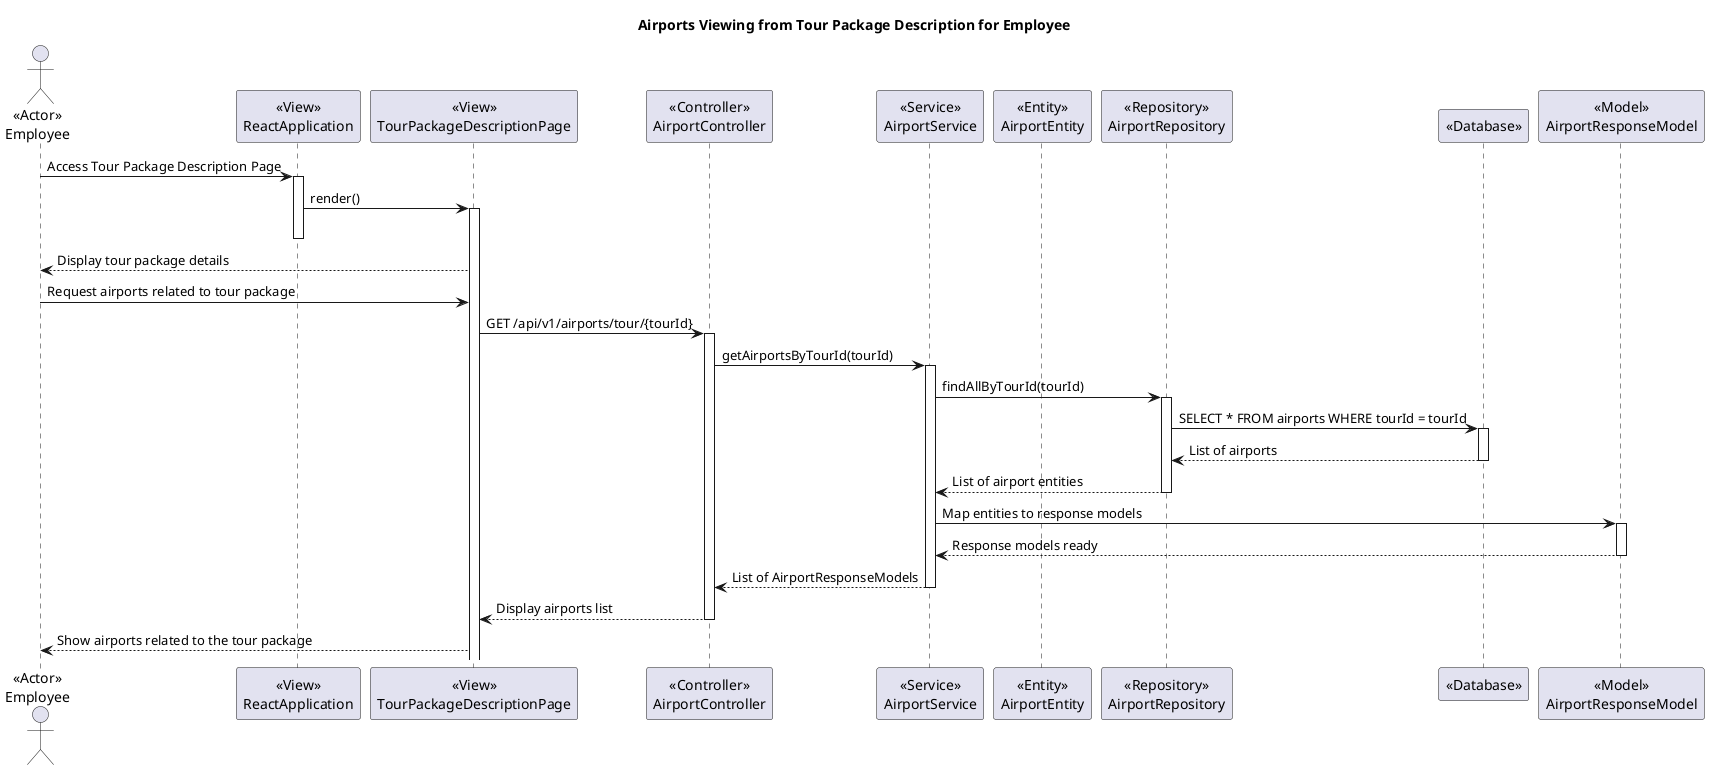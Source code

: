 @startuml
title Airports Viewing from Tour Package Description for Employee

actor Employee as "<<Actor>>\nEmployee"

participant ReactApplication as "<<View>>\nReactApplication"
participant TourPackageDescriptionPage as "<<View>>\nTourPackageDescriptionPage"
participant AirportController as "<<Controller>>\nAirportController"
participant AirportService as "<<Service>>\nAirportService"
participant AirportEntity as "<<Entity>>\nAirportEntity"
participant AirportRepository as "<<Repository>>\nAirportRepository"
participant Database as "<<Database>>"
participant AirportResponseModel as "<<Model>>\nAirportResponseModel"

Employee -> ReactApplication : Access Tour Package Description Page
activate ReactApplication

ReactApplication -> TourPackageDescriptionPage : render()
activate TourPackageDescriptionPage
deactivate ReactApplication

TourPackageDescriptionPage --> Employee : Display tour package details

Employee -> TourPackageDescriptionPage : Request airports related to tour package
TourPackageDescriptionPage -> AirportController : GET /api/v1/airports/tour/{tourId}
activate AirportController

AirportController -> AirportService : getAirportsByTourId(tourId)
activate AirportService

AirportService -> AirportRepository : findAllByTourId(tourId)
activate AirportRepository

AirportRepository -> Database : SELECT * FROM airports WHERE tourId = tourId
activate Database
Database --> AirportRepository : List of airports
deactivate Database

AirportRepository --> AirportService : List of airport entities
deactivate AirportRepository

AirportService -> AirportResponseModel : Map entities to response models
activate AirportResponseModel
AirportResponseModel --> AirportService : Response models ready
deactivate AirportResponseModel

AirportService --> AirportController : List of AirportResponseModels
deactivate AirportService

AirportController --> TourPackageDescriptionPage : Display airports list
deactivate AirportController

TourPackageDescriptionPage --> Employee : Show airports related to the tour package

@enduml
